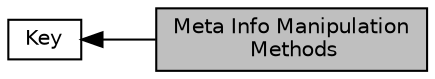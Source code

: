 digraph "Meta Info Manipulation Methods"
{
  edge [fontname="Helvetica",fontsize="10",labelfontname="Helvetica",labelfontsize="10"];
  node [fontname="Helvetica",fontsize="10",shape=box];
  rankdir=LR;
  Node1 [label="Key",height=0.2,width=0.4,color="black", fillcolor="white", style="filled",URL="$group__key.html",tooltip="Key is an essential class that encapsulates key name , value  and metainfo ."];
  Node0 [label="Meta Info Manipulation\l Methods",height=0.2,width=0.4,color="black", fillcolor="grey75", style="filled", fontcolor="black",tooltip="Methods to do various operations on Key metadata."];
  Node1->Node0 [shape=plaintext, dir="back", style="solid"];
}
